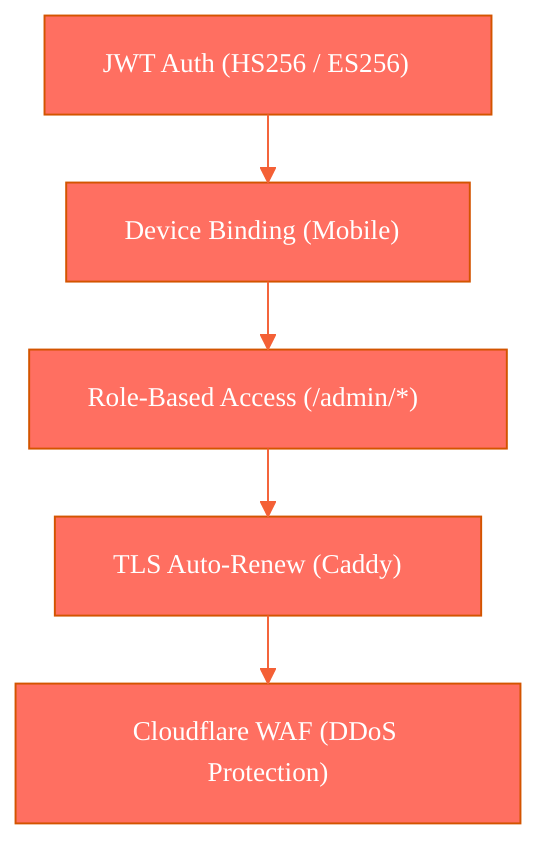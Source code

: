 %%{init: {
  "theme": "base",
  "themeVariables": {
    "primaryColor": "#FF6F61",
    "primaryTextColor": "#FFFFFF",
    "primaryBorderColor": "#D35400",
    "secondaryColor": "#FFE66D",
    "secondaryTextColor": "#23303B",
    "tertiaryColor": "#4ABDAC",
    "edgeLabelBackground": "#FCE38A",
    "fontFamily": "Poppins, sans-serif",
    "fontSize": "14px",
    "lineColor": "#F46036",
    "background": "#FFFFFF"
  },
  "flowchart": {
    "defaultRenderer": "elk",
    "htmlLabels": true,
    "curve": "basis"
  }
}}%%

graph TD
  A["JWT Auth (HS256 / ES256)"]
  B["Device Binding (Mobile)"]
  C["Role-Based Access (/admin/*)"]
  D["TLS Auto-Renew (Caddy)"]
  E["Cloudflare WAF (DDoS Protection)"]
  A --> B --> C --> D --> E